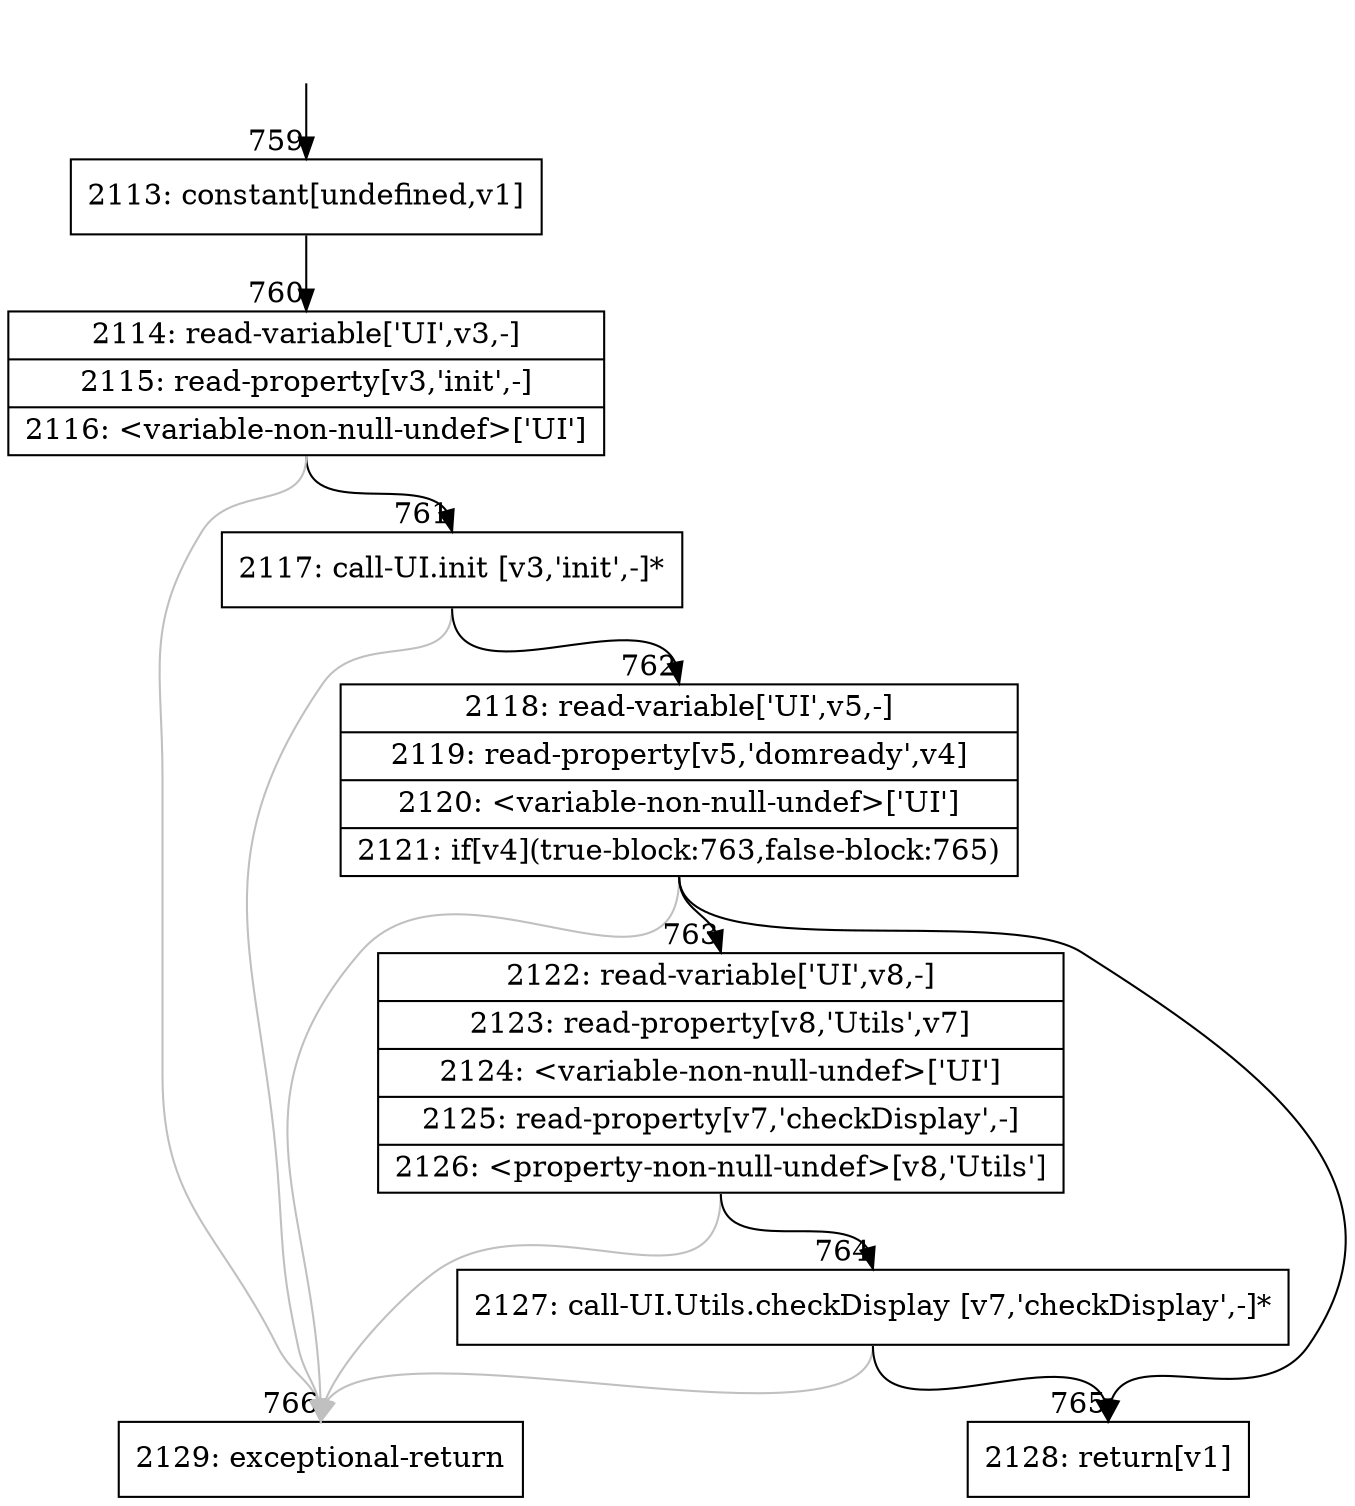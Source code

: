 digraph {
rankdir="TD"
BB_entry64[shape=none,label=""];
BB_entry64 -> BB759 [tailport=s, headport=n, headlabel="    759"]
BB759 [shape=record label="{2113: constant[undefined,v1]}" ] 
BB759 -> BB760 [tailport=s, headport=n, headlabel="      760"]
BB760 [shape=record label="{2114: read-variable['UI',v3,-]|2115: read-property[v3,'init',-]|2116: \<variable-non-null-undef\>['UI']}" ] 
BB760 -> BB761 [tailport=s, headport=n, headlabel="      761"]
BB760 -> BB766 [tailport=s, headport=n, color=gray, headlabel="      766"]
BB761 [shape=record label="{2117: call-UI.init [v3,'init',-]*}" ] 
BB761 -> BB762 [tailport=s, headport=n, headlabel="      762"]
BB761 -> BB766 [tailport=s, headport=n, color=gray]
BB762 [shape=record label="{2118: read-variable['UI',v5,-]|2119: read-property[v5,'domready',v4]|2120: \<variable-non-null-undef\>['UI']|2121: if[v4](true-block:763,false-block:765)}" ] 
BB762 -> BB763 [tailport=s, headport=n, headlabel="      763"]
BB762 -> BB765 [tailport=s, headport=n, headlabel="      765"]
BB762 -> BB766 [tailport=s, headport=n, color=gray]
BB763 [shape=record label="{2122: read-variable['UI',v8,-]|2123: read-property[v8,'Utils',v7]|2124: \<variable-non-null-undef\>['UI']|2125: read-property[v7,'checkDisplay',-]|2126: \<property-non-null-undef\>[v8,'Utils']}" ] 
BB763 -> BB764 [tailport=s, headport=n, headlabel="      764"]
BB763 -> BB766 [tailport=s, headport=n, color=gray]
BB764 [shape=record label="{2127: call-UI.Utils.checkDisplay [v7,'checkDisplay',-]*}" ] 
BB764 -> BB765 [tailport=s, headport=n]
BB764 -> BB766 [tailport=s, headport=n, color=gray]
BB765 [shape=record label="{2128: return[v1]}" ] 
BB766 [shape=record label="{2129: exceptional-return}" ] 
//#$~ 610
}
